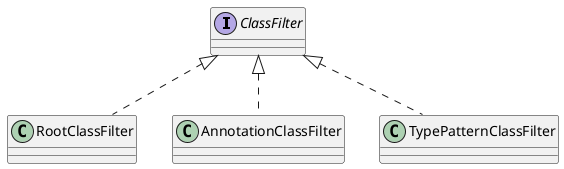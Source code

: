 @startuml

interface ClassFilter

ClassFilter <|.. RootClassFilter
ClassFilter <|.. AnnotationClassFilter
ClassFilter <|.. TypePatternClassFilter

@enduml